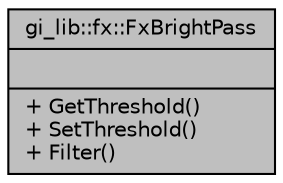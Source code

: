 digraph "gi_lib::fx::FxBrightPass"
{
  edge [fontname="Helvetica",fontsize="10",labelfontname="Helvetica",labelfontsize="10"];
  node [fontname="Helvetica",fontsize="10",shape=record];
  Node1 [label="{gi_lib::fx::FxBrightPass\n||+ GetThreshold()\l+ SetThreshold()\l+ Filter()\l}",height=0.2,width=0.4,color="black", fillcolor="grey75", style="filled", fontcolor="black"];
}
